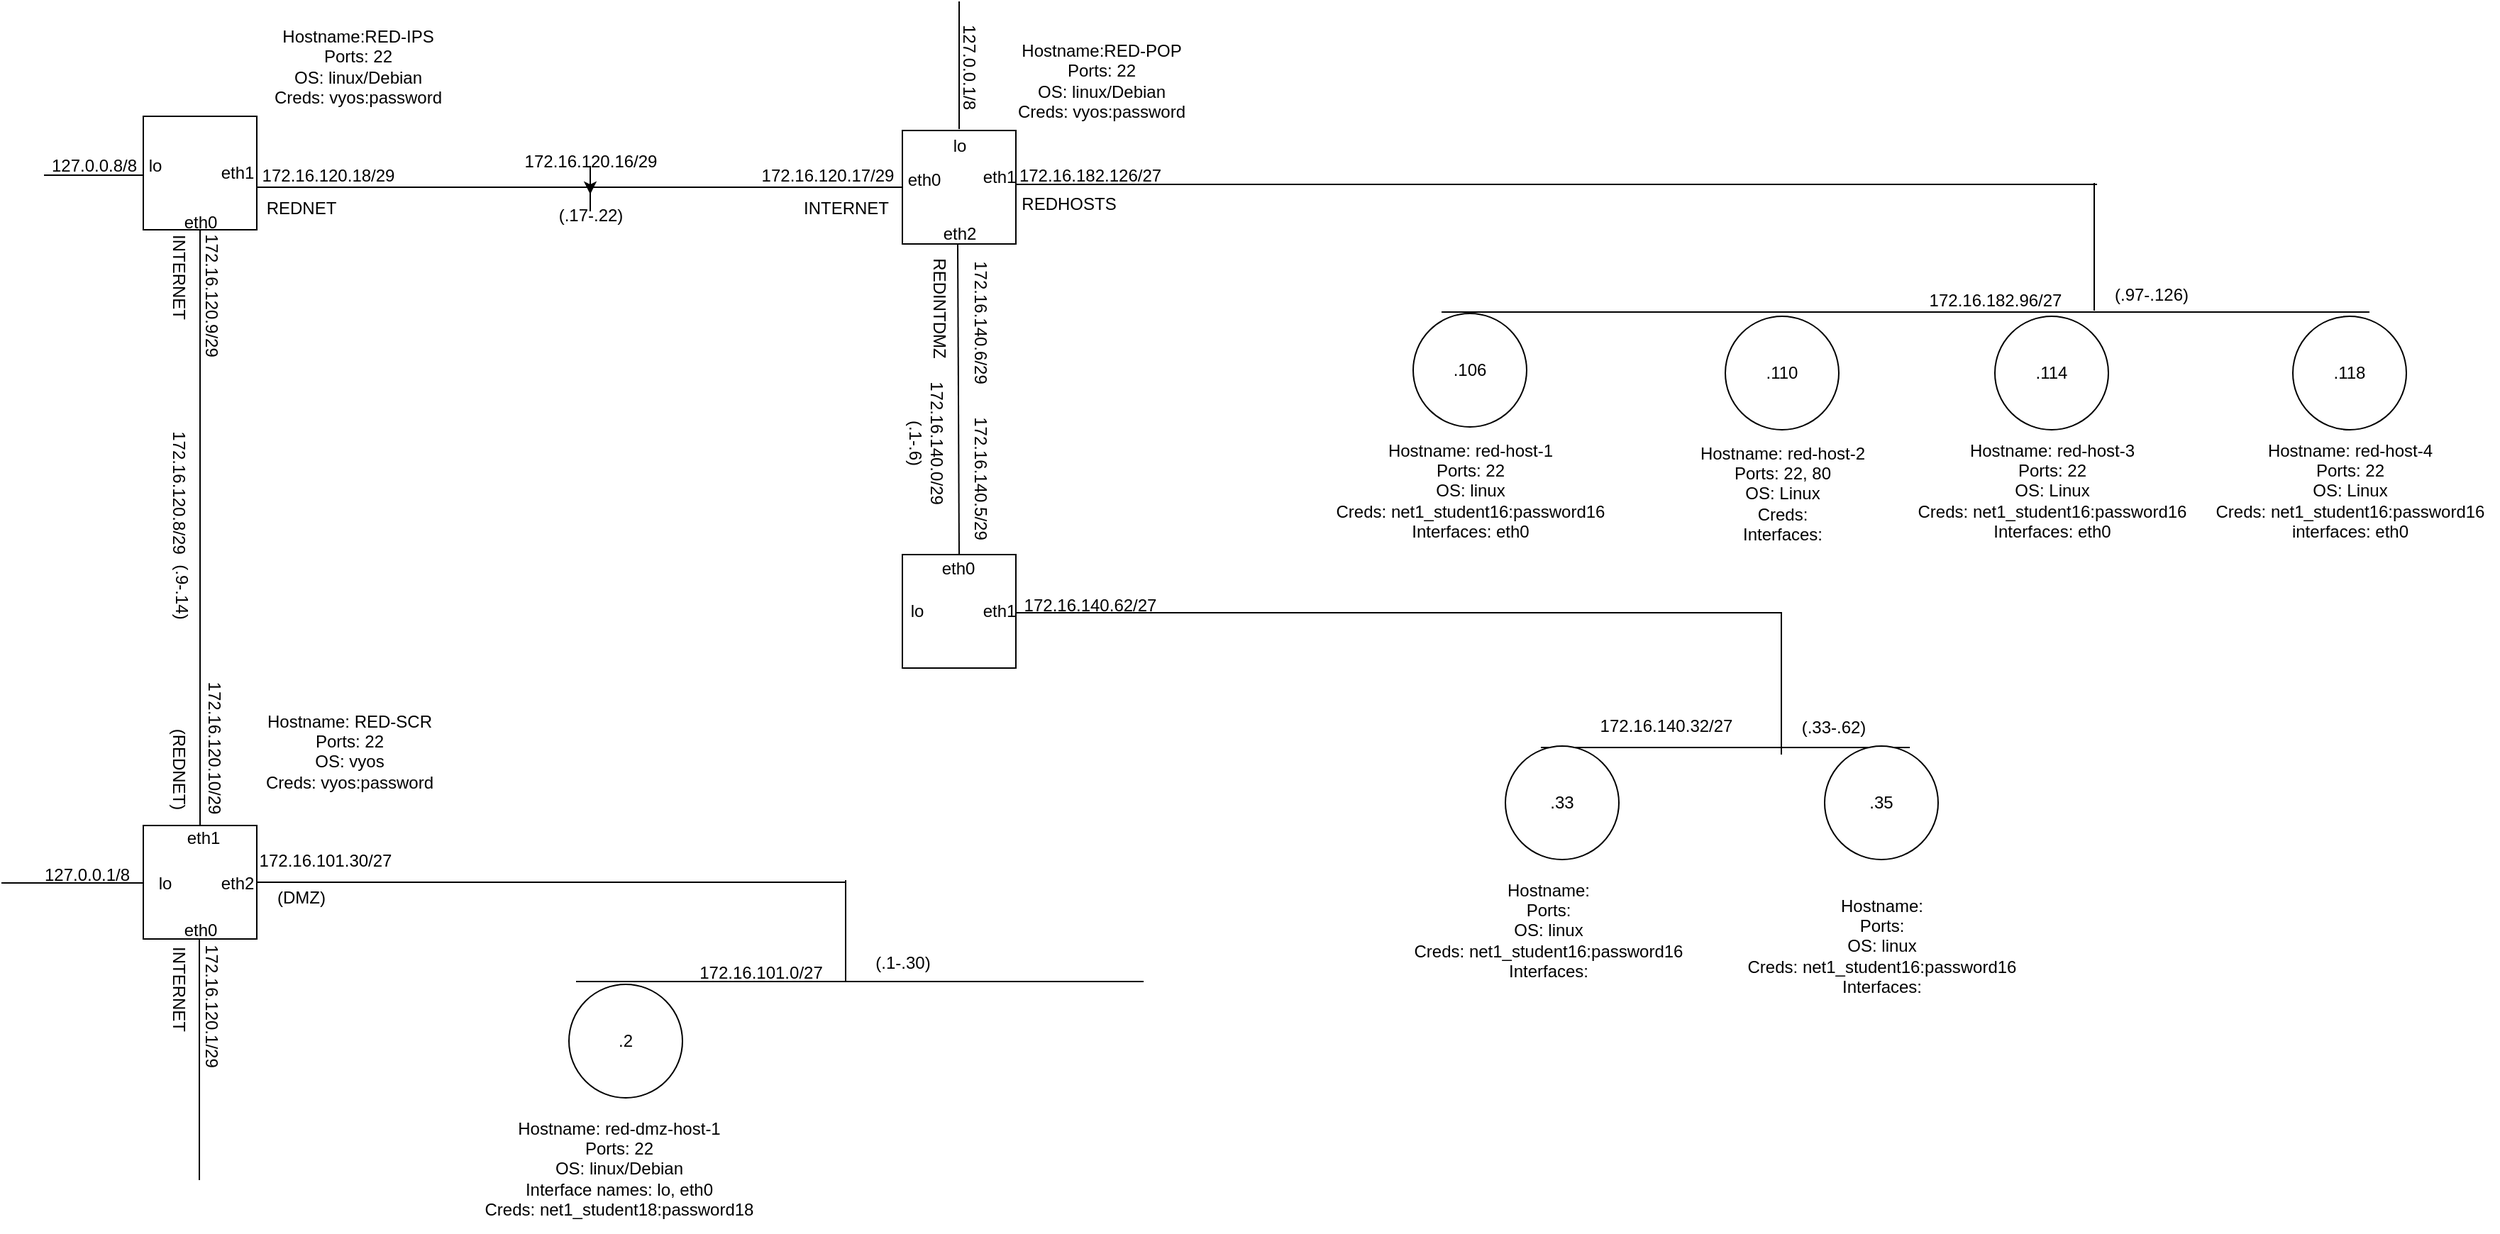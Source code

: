 <mxfile version="25.0.3">
  <diagram name="Page-1" id="EmWJjg_4pRdYNwxKdGju">
    <mxGraphModel dx="1762" dy="1195" grid="1" gridSize="10" guides="1" tooltips="1" connect="1" arrows="1" fold="1" page="0" pageScale="1" pageWidth="850" pageHeight="1100" math="0" shadow="0">
      <root>
        <mxCell id="0" />
        <mxCell id="1" parent="0" />
        <mxCell id="wwc7W0PknIxv3wh95yBr-6" value=".2" style="ellipse;whiteSpace=wrap;html=1;aspect=fixed;" vertex="1" parent="1">
          <mxGeometry x="385" y="562" width="80" height="80" as="geometry" />
        </mxCell>
        <mxCell id="wwc7W0PknIxv3wh95yBr-21" value="&lt;div&gt;Hostname: red-dmz-host-1&lt;br&gt;&lt;/div&gt;&lt;div&gt;Ports: 22&lt;br&gt;&lt;/div&gt;&lt;div&gt;OS: linux/Debian&lt;br&gt;&lt;/div&gt;&lt;div&gt;Interface names: lo, eth0&lt;br&gt;&lt;/div&gt;&lt;div&gt;Creds: net1_student18:password18&lt;br&gt;&lt;/div&gt;" style="text;html=1;align=center;verticalAlign=middle;resizable=0;points=[];autosize=1;strokeColor=none;fillColor=none;" vertex="1" parent="1">
          <mxGeometry x="315" y="647" width="210" height="90" as="geometry" />
        </mxCell>
        <mxCell id="wwc7W0PknIxv3wh95yBr-31" value="" style="whiteSpace=wrap;html=1;aspect=fixed;" vertex="1" parent="1">
          <mxGeometry x="85" y="450" width="80" height="80" as="geometry" />
        </mxCell>
        <mxCell id="wwc7W0PknIxv3wh95yBr-32" value="172.16.120.1/29" style="text;html=1;align=center;verticalAlign=middle;resizable=0;points=[];autosize=1;strokeColor=none;fillColor=none;rotation=90;" vertex="1" parent="1">
          <mxGeometry x="78" y="562" width="110" height="30" as="geometry" />
        </mxCell>
        <mxCell id="wwc7W0PknIxv3wh95yBr-37" value="eth0" style="text;html=1;align=center;verticalAlign=middle;resizable=0;points=[];autosize=1;strokeColor=none;fillColor=none;" vertex="1" parent="1">
          <mxGeometry x="100" y="509" width="50" height="30" as="geometry" />
        </mxCell>
        <mxCell id="wwc7W0PknIxv3wh95yBr-38" value="eth1" style="text;html=1;align=center;verticalAlign=middle;resizable=0;points=[];autosize=1;strokeColor=none;fillColor=none;" vertex="1" parent="1">
          <mxGeometry x="102" y="444" width="50" height="30" as="geometry" />
        </mxCell>
        <mxCell id="wwc7W0PknIxv3wh95yBr-39" value="172.16.120.10/29" style="text;html=1;align=center;verticalAlign=middle;resizable=0;points=[];autosize=1;strokeColor=none;fillColor=none;rotation=90;" vertex="1" parent="1">
          <mxGeometry x="75" y="380" width="120" height="30" as="geometry" />
        </mxCell>
        <mxCell id="wwc7W0PknIxv3wh95yBr-40" value="eth2" style="text;html=1;align=center;verticalAlign=middle;resizable=0;points=[];autosize=1;strokeColor=none;fillColor=none;" vertex="1" parent="1">
          <mxGeometry x="126" y="476" width="50" height="30" as="geometry" />
        </mxCell>
        <mxCell id="wwc7W0PknIxv3wh95yBr-41" value="172.16.101.30/27" style="text;html=1;align=center;verticalAlign=middle;resizable=0;points=[];autosize=1;strokeColor=none;fillColor=none;" vertex="1" parent="1">
          <mxGeometry x="153" y="460" width="120" height="30" as="geometry" />
        </mxCell>
        <mxCell id="wwc7W0PknIxv3wh95yBr-43" value="" style="endArrow=none;html=1;rounded=0;" edge="1" parent="1">
          <mxGeometry width="50" height="50" relative="1" as="geometry">
            <mxPoint x="165" y="490" as="sourcePoint" />
            <mxPoint x="580" y="490" as="targetPoint" />
          </mxGeometry>
        </mxCell>
        <mxCell id="wwc7W0PknIxv3wh95yBr-44" value="" style="endArrow=none;html=1;rounded=0;" edge="1" parent="1">
          <mxGeometry width="50" height="50" relative="1" as="geometry">
            <mxPoint x="125" y="450" as="sourcePoint" />
            <mxPoint x="125" y="30" as="targetPoint" />
          </mxGeometry>
        </mxCell>
        <mxCell id="wwc7W0PknIxv3wh95yBr-46" value="" style="endArrow=none;html=1;rounded=0;" edge="1" parent="1">
          <mxGeometry width="50" height="50" relative="1" as="geometry">
            <mxPoint x="124.5" y="700" as="sourcePoint" />
            <mxPoint x="124.5" y="530" as="targetPoint" />
          </mxGeometry>
        </mxCell>
        <mxCell id="wwc7W0PknIxv3wh95yBr-47" value="" style="endArrow=none;html=1;rounded=0;" edge="1" parent="1">
          <mxGeometry width="50" height="50" relative="1" as="geometry">
            <mxPoint x="-15" y="490.5" as="sourcePoint" />
            <mxPoint x="85" y="490.5" as="targetPoint" />
          </mxGeometry>
        </mxCell>
        <mxCell id="wwc7W0PknIxv3wh95yBr-48" value="lo" style="text;html=1;align=center;verticalAlign=middle;resizable=0;points=[];autosize=1;strokeColor=none;fillColor=none;" vertex="1" parent="1">
          <mxGeometry x="85" y="476" width="30" height="30" as="geometry" />
        </mxCell>
        <mxCell id="wwc7W0PknIxv3wh95yBr-49" value="127.0.0.1/8" style="text;html=1;align=center;verticalAlign=middle;resizable=0;points=[];autosize=1;strokeColor=none;fillColor=none;" vertex="1" parent="1">
          <mxGeometry x="5" y="470" width="80" height="30" as="geometry" />
        </mxCell>
        <mxCell id="wwc7W0PknIxv3wh95yBr-50" value="(DMZ)" style="text;html=1;align=center;verticalAlign=middle;resizable=0;points=[];autosize=1;strokeColor=none;fillColor=none;" vertex="1" parent="1">
          <mxGeometry x="166" y="486" width="60" height="30" as="geometry" />
        </mxCell>
        <mxCell id="wwc7W0PknIxv3wh95yBr-51" value="(REDNET)" style="text;html=1;align=center;verticalAlign=middle;resizable=0;points=[];autosize=1;strokeColor=none;fillColor=none;rotation=90;" vertex="1" parent="1">
          <mxGeometry x="70" y="395" width="80" height="30" as="geometry" />
        </mxCell>
        <mxCell id="wwc7W0PknIxv3wh95yBr-52" value="INTERNET" style="text;html=1;align=center;verticalAlign=middle;resizable=0;points=[];autosize=1;strokeColor=none;fillColor=none;rotation=90;" vertex="1" parent="1">
          <mxGeometry x="70" y="550" width="80" height="30" as="geometry" />
        </mxCell>
        <mxCell id="wwc7W0PknIxv3wh95yBr-53" value="" style="endArrow=none;html=1;rounded=0;" edge="1" parent="1">
          <mxGeometry width="50" height="50" relative="1" as="geometry">
            <mxPoint x="580" y="559.5" as="sourcePoint" />
            <mxPoint x="580" y="488.5" as="targetPoint" />
            <Array as="points">
              <mxPoint x="580" y="529.5" />
            </Array>
          </mxGeometry>
        </mxCell>
        <mxCell id="wwc7W0PknIxv3wh95yBr-54" value="" style="endArrow=none;html=1;rounded=0;" edge="1" parent="1">
          <mxGeometry width="50" height="50" relative="1" as="geometry">
            <mxPoint x="390" y="560" as="sourcePoint" />
            <mxPoint x="790" y="560" as="targetPoint" />
          </mxGeometry>
        </mxCell>
        <mxCell id="wwc7W0PknIxv3wh95yBr-55" value="172.16.101.0/27" style="text;html=1;align=center;verticalAlign=middle;resizable=0;points=[];autosize=1;strokeColor=none;fillColor=none;" vertex="1" parent="1">
          <mxGeometry x="465" y="539" width="110" height="30" as="geometry" />
        </mxCell>
        <mxCell id="wwc7W0PknIxv3wh95yBr-56" value="(.1-.30)" style="text;html=1;align=center;verticalAlign=middle;resizable=0;points=[];autosize=1;strokeColor=none;fillColor=none;" vertex="1" parent="1">
          <mxGeometry x="590" y="532" width="60" height="30" as="geometry" />
        </mxCell>
        <mxCell id="wwc7W0PknIxv3wh95yBr-57" value="&lt;div&gt;Hostname: RED-SCR&lt;/div&gt;&lt;div&gt;Ports: 22&lt;/div&gt;&lt;div&gt;OS: vyos&lt;br&gt;&lt;/div&gt;&lt;div&gt;Creds: vyos:password&lt;br&gt;&lt;/div&gt;&lt;div&gt;&lt;br&gt;&lt;/div&gt;" style="text;html=1;align=center;verticalAlign=middle;resizable=0;points=[];autosize=1;strokeColor=none;fillColor=none;" vertex="1" parent="1">
          <mxGeometry x="160" y="360" width="140" height="90" as="geometry" />
        </mxCell>
        <mxCell id="wwc7W0PknIxv3wh95yBr-60" value="172.16.120.8/29" style="text;html=1;align=center;verticalAlign=middle;resizable=0;points=[];autosize=1;strokeColor=none;fillColor=none;rotation=90;" vertex="1" parent="1">
          <mxGeometry x="55" y="200" width="110" height="30" as="geometry" />
        </mxCell>
        <mxCell id="wwc7W0PknIxv3wh95yBr-61" value="(.9-.14)" style="text;html=1;align=center;verticalAlign=middle;resizable=0;points=[];autosize=1;strokeColor=none;fillColor=none;rotation=90;" vertex="1" parent="1">
          <mxGeometry x="82" y="270" width="60" height="30" as="geometry" />
        </mxCell>
        <mxCell id="wwc7W0PknIxv3wh95yBr-63" value="&lt;div&gt;Hostname:RED-IPS&lt;br&gt;&lt;/div&gt;&lt;div&gt;Ports: 22&lt;br&gt;&lt;/div&gt;&lt;div&gt;OS: linux/Debian&lt;br&gt;&lt;/div&gt;&lt;div&gt;Creds: vyos:password&lt;/div&gt;" style="text;html=1;align=center;verticalAlign=middle;resizable=0;points=[];autosize=1;strokeColor=none;fillColor=none;rotation=0;" vertex="1" parent="1">
          <mxGeometry x="166" y="-120" width="140" height="70" as="geometry" />
        </mxCell>
        <mxCell id="wwc7W0PknIxv3wh95yBr-64" value="" style="whiteSpace=wrap;html=1;aspect=fixed;" vertex="1" parent="1">
          <mxGeometry x="85" y="-50" width="80" height="80" as="geometry" />
        </mxCell>
        <mxCell id="wwc7W0PknIxv3wh95yBr-65" value="172.16.120.9/29" style="text;html=1;align=center;verticalAlign=middle;resizable=0;points=[];autosize=1;strokeColor=none;fillColor=none;rotation=90;" vertex="1" parent="1">
          <mxGeometry x="78" y="61" width="110" height="30" as="geometry" />
        </mxCell>
        <mxCell id="wwc7W0PknIxv3wh95yBr-66" value="eth0" style="text;html=1;align=center;verticalAlign=middle;resizable=0;points=[];autosize=1;strokeColor=none;fillColor=none;" vertex="1" parent="1">
          <mxGeometry x="100" y="10" width="50" height="30" as="geometry" />
        </mxCell>
        <mxCell id="wwc7W0PknIxv3wh95yBr-67" value="eth1" style="text;html=1;align=center;verticalAlign=middle;resizable=0;points=[];autosize=1;strokeColor=none;fillColor=none;" vertex="1" parent="1">
          <mxGeometry x="126" y="-25" width="50" height="30" as="geometry" />
        </mxCell>
        <mxCell id="wwc7W0PknIxv3wh95yBr-68" value="" style="endArrow=none;html=1;rounded=0;" edge="1" parent="1">
          <mxGeometry width="50" height="50" relative="1" as="geometry">
            <mxPoint x="165" as="sourcePoint" />
            <mxPoint x="620" as="targetPoint" />
          </mxGeometry>
        </mxCell>
        <mxCell id="wwc7W0PknIxv3wh95yBr-69" value="172.16.120.18/29" style="text;html=1;align=center;verticalAlign=middle;resizable=0;points=[];autosize=1;strokeColor=none;fillColor=none;" vertex="1" parent="1">
          <mxGeometry x="155" y="-23" width="120" height="30" as="geometry" />
        </mxCell>
        <mxCell id="wwc7W0PknIxv3wh95yBr-70" value="INTERNET" style="text;html=1;align=center;verticalAlign=middle;resizable=0;points=[];autosize=1;strokeColor=none;fillColor=none;rotation=90;" vertex="1" parent="1">
          <mxGeometry x="70" y="48" width="80" height="30" as="geometry" />
        </mxCell>
        <mxCell id="wwc7W0PknIxv3wh95yBr-71" value="REDNET" style="text;html=1;align=center;verticalAlign=middle;resizable=0;points=[];autosize=1;strokeColor=none;fillColor=none;" vertex="1" parent="1">
          <mxGeometry x="161" width="70" height="30" as="geometry" />
        </mxCell>
        <mxCell id="wwc7W0PknIxv3wh95yBr-72" value="lo" style="text;html=1;align=center;verticalAlign=middle;resizable=0;points=[];autosize=1;strokeColor=none;fillColor=none;" vertex="1" parent="1">
          <mxGeometry x="78" y="-30" width="30" height="30" as="geometry" />
        </mxCell>
        <mxCell id="wwc7W0PknIxv3wh95yBr-73" value="" style="endArrow=none;html=1;rounded=0;" edge="1" parent="1">
          <mxGeometry width="50" height="50" relative="1" as="geometry">
            <mxPoint x="15" y="-8.5" as="sourcePoint" />
            <mxPoint x="85" y="-8.5" as="targetPoint" />
          </mxGeometry>
        </mxCell>
        <mxCell id="wwc7W0PknIxv3wh95yBr-74" value="127.0.0.8/8" style="text;html=1;align=center;verticalAlign=middle;resizable=0;points=[];autosize=1;strokeColor=none;fillColor=none;" vertex="1" parent="1">
          <mxGeometry x="10" y="-30" width="80" height="30" as="geometry" />
        </mxCell>
        <mxCell id="wwc7W0PknIxv3wh95yBr-75" value="172.16.120.17/29" style="text;html=1;align=center;verticalAlign=middle;resizable=0;points=[];autosize=1;strokeColor=none;fillColor=none;" vertex="1" parent="1">
          <mxGeometry x="507" y="-23" width="120" height="30" as="geometry" />
        </mxCell>
        <mxCell id="wwc7W0PknIxv3wh95yBr-77" value="" style="whiteSpace=wrap;html=1;aspect=fixed;" vertex="1" parent="1">
          <mxGeometry x="620" y="-40" width="80" height="80" as="geometry" />
        </mxCell>
        <mxCell id="wwc7W0PknIxv3wh95yBr-78" value="&lt;div&gt;Hostname:RED-POP&lt;br&gt;&lt;/div&gt;&lt;div&gt;Ports: 22&lt;br&gt;&lt;/div&gt;&lt;div&gt;OS: linux/Debian&lt;br&gt;&lt;/div&gt;&lt;div&gt;Creds: vyos:password&lt;/div&gt;" style="text;html=1;align=center;verticalAlign=middle;resizable=0;points=[];autosize=1;strokeColor=none;fillColor=none;rotation=0;" vertex="1" parent="1">
          <mxGeometry x="690" y="-110" width="140" height="70" as="geometry" />
        </mxCell>
        <mxCell id="wwc7W0PknIxv3wh95yBr-79" value="eth0" style="text;html=1;align=center;verticalAlign=middle;resizable=0;points=[];autosize=1;strokeColor=none;fillColor=none;" vertex="1" parent="1">
          <mxGeometry x="610" y="-20" width="50" height="30" as="geometry" />
        </mxCell>
        <mxCell id="wwc7W0PknIxv3wh95yBr-80" value="INTERNET" style="text;html=1;align=center;verticalAlign=middle;resizable=0;points=[];autosize=1;strokeColor=none;fillColor=none;" vertex="1" parent="1">
          <mxGeometry x="540" width="80" height="30" as="geometry" />
        </mxCell>
        <mxCell id="wwc7W0PknIxv3wh95yBr-81" value="eth1" style="text;html=1;align=center;verticalAlign=middle;resizable=0;points=[];autosize=1;strokeColor=none;fillColor=none;" vertex="1" parent="1">
          <mxGeometry x="663" y="-22" width="50" height="30" as="geometry" />
        </mxCell>
        <mxCell id="wwc7W0PknIxv3wh95yBr-82" value="eth2" style="text;html=1;align=center;verticalAlign=middle;resizable=0;points=[];autosize=1;strokeColor=none;fillColor=none;" vertex="1" parent="1">
          <mxGeometry x="635" y="18" width="50" height="30" as="geometry" />
        </mxCell>
        <mxCell id="wwc7W0PknIxv3wh95yBr-83" value="lo" style="text;html=1;align=center;verticalAlign=middle;resizable=0;points=[];autosize=1;strokeColor=none;fillColor=none;" vertex="1" parent="1">
          <mxGeometry x="645" y="-44" width="30" height="30" as="geometry" />
        </mxCell>
        <mxCell id="wwc7W0PknIxv3wh95yBr-84" value="" style="endArrow=none;html=1;rounded=0;exitX=0.5;exitY=0;exitDx=0;exitDy=0;" edge="1" parent="1" source="wwc7W0PknIxv3wh95yBr-111">
          <mxGeometry width="50" height="50" relative="1" as="geometry">
            <mxPoint x="660" y="200" as="sourcePoint" />
            <mxPoint x="659" y="40" as="targetPoint" />
          </mxGeometry>
        </mxCell>
        <mxCell id="wwc7W0PknIxv3wh95yBr-85" value="" style="endArrow=none;html=1;rounded=0;" edge="1" parent="1">
          <mxGeometry width="50" height="50" relative="1" as="geometry">
            <mxPoint x="660" y="-41" as="sourcePoint" />
            <mxPoint x="660" y="-131" as="targetPoint" />
          </mxGeometry>
        </mxCell>
        <mxCell id="wwc7W0PknIxv3wh95yBr-87" value="127.0.0.1/8" style="text;html=1;align=center;verticalAlign=middle;resizable=0;points=[];autosize=1;strokeColor=none;fillColor=none;rotation=90;" vertex="1" parent="1">
          <mxGeometry x="627" y="-100" width="80" height="30" as="geometry" />
        </mxCell>
        <mxCell id="wwc7W0PknIxv3wh95yBr-88" value="" style="endArrow=none;html=1;rounded=0;" edge="1" parent="1">
          <mxGeometry width="50" height="50" relative="1" as="geometry">
            <mxPoint x="700" y="-2" as="sourcePoint" />
            <mxPoint x="1462" y="-2" as="targetPoint" />
          </mxGeometry>
        </mxCell>
        <mxCell id="wwc7W0PknIxv3wh95yBr-89" value="172.16.182.126/27" style="text;html=1;align=center;verticalAlign=middle;resizable=0;points=[];autosize=1;strokeColor=none;fillColor=none;" vertex="1" parent="1">
          <mxGeometry x="692" y="-23" width="120" height="30" as="geometry" />
        </mxCell>
        <mxCell id="wwc7W0PknIxv3wh95yBr-90" value="172.16.140.6/29" style="text;html=1;align=center;verticalAlign=middle;resizable=0;points=[];autosize=1;strokeColor=none;fillColor=none;rotation=90;" vertex="1" parent="1">
          <mxGeometry x="620" y="80" width="110" height="30" as="geometry" />
        </mxCell>
        <mxCell id="wwc7W0PknIxv3wh95yBr-91" value="REDHOSTS" style="text;html=1;align=center;verticalAlign=middle;resizable=0;points=[];autosize=1;strokeColor=none;fillColor=none;" vertex="1" parent="1">
          <mxGeometry x="692" y="-3" width="90" height="30" as="geometry" />
        </mxCell>
        <mxCell id="wwc7W0PknIxv3wh95yBr-92" value="REDINTDMZ" style="text;html=1;align=center;verticalAlign=middle;resizable=0;points=[];autosize=1;strokeColor=none;fillColor=none;rotation=90;" vertex="1" parent="1">
          <mxGeometry x="601" y="70" width="90" height="30" as="geometry" />
        </mxCell>
        <mxCell id="wwc7W0PknIxv3wh95yBr-93" value="172.16.182.96/27" style="text;html=1;align=center;verticalAlign=middle;resizable=0;points=[];autosize=1;strokeColor=none;fillColor=none;" vertex="1" parent="1">
          <mxGeometry x="1330" y="65" width="120" height="30" as="geometry" />
        </mxCell>
        <mxCell id="wwc7W0PknIxv3wh95yBr-94" value="" style="endArrow=none;html=1;rounded=0;" edge="1" parent="1">
          <mxGeometry width="50" height="50" relative="1" as="geometry">
            <mxPoint x="1460" y="87" as="sourcePoint" />
            <mxPoint x="1460" y="-3" as="targetPoint" />
          </mxGeometry>
        </mxCell>
        <mxCell id="wwc7W0PknIxv3wh95yBr-95" value="" style="endArrow=none;html=1;rounded=0;" edge="1" parent="1">
          <mxGeometry width="50" height="50" relative="1" as="geometry">
            <mxPoint x="1000" y="88" as="sourcePoint" />
            <mxPoint x="1654" y="88" as="targetPoint" />
          </mxGeometry>
        </mxCell>
        <mxCell id="wwc7W0PknIxv3wh95yBr-96" value="(.97-.126)" style="text;html=1;align=center;verticalAlign=middle;resizable=0;points=[];autosize=1;strokeColor=none;fillColor=none;" vertex="1" parent="1">
          <mxGeometry x="1460" y="61" width="80" height="30" as="geometry" />
        </mxCell>
        <mxCell id="wwc7W0PknIxv3wh95yBr-99" value="" style="edgeStyle=orthogonalEdgeStyle;rounded=0;orthogonalLoop=1;jettySize=auto;html=1;" edge="1" parent="1" source="wwc7W0PknIxv3wh95yBr-97" target="wwc7W0PknIxv3wh95yBr-98">
          <mxGeometry relative="1" as="geometry" />
        </mxCell>
        <mxCell id="wwc7W0PknIxv3wh95yBr-97" value="172.16.120.16/29" style="text;html=1;align=center;verticalAlign=middle;resizable=0;points=[];autosize=1;strokeColor=none;fillColor=none;" vertex="1" parent="1">
          <mxGeometry x="340" y="-33" width="120" height="30" as="geometry" />
        </mxCell>
        <mxCell id="wwc7W0PknIxv3wh95yBr-98" value="(.17-.22)" style="text;html=1;align=center;verticalAlign=middle;resizable=0;points=[];autosize=1;strokeColor=none;fillColor=none;" vertex="1" parent="1">
          <mxGeometry x="365" y="5" width="70" height="30" as="geometry" />
        </mxCell>
        <mxCell id="wwc7W0PknIxv3wh95yBr-100" value=".106" style="ellipse;whiteSpace=wrap;html=1;aspect=fixed;" vertex="1" parent="1">
          <mxGeometry x="980" y="89" width="80" height="80" as="geometry" />
        </mxCell>
        <mxCell id="wwc7W0PknIxv3wh95yBr-101" value=".110" style="ellipse;whiteSpace=wrap;html=1;aspect=fixed;" vertex="1" parent="1">
          <mxGeometry x="1200" y="91" width="80" height="80" as="geometry" />
        </mxCell>
        <mxCell id="wwc7W0PknIxv3wh95yBr-102" value=".114" style="ellipse;whiteSpace=wrap;html=1;aspect=fixed;" vertex="1" parent="1">
          <mxGeometry x="1390" y="91" width="80" height="80" as="geometry" />
        </mxCell>
        <mxCell id="wwc7W0PknIxv3wh95yBr-103" value=".118" style="ellipse;whiteSpace=wrap;html=1;aspect=fixed;" vertex="1" parent="1">
          <mxGeometry x="1600" y="91" width="80" height="80" as="geometry" />
        </mxCell>
        <mxCell id="wwc7W0PknIxv3wh95yBr-104" value="&lt;div&gt;Hostname: red-host-1&lt;br&gt;&lt;/div&gt;&lt;div&gt;Ports: 22&lt;br&gt;&lt;/div&gt;&lt;div&gt;OS: linux&lt;br&gt;&lt;/div&gt;&lt;div&gt;Creds: net1_student16:password16&lt;/div&gt;&lt;div&gt;Interfaces: eth0&lt;br&gt;&lt;/div&gt;" style="text;html=1;align=center;verticalAlign=middle;resizable=0;points=[];autosize=1;strokeColor=none;fillColor=none;rotation=0;" vertex="1" parent="1">
          <mxGeometry x="915" y="169" width="210" height="90" as="geometry" />
        </mxCell>
        <mxCell id="wwc7W0PknIxv3wh95yBr-108" value="&lt;div&gt;Hostname: red-host-2&lt;/div&gt;&lt;div&gt;Ports: 22, 80&lt;br&gt;&lt;/div&gt;&lt;div&gt;OS: Linux&lt;br&gt;&lt;/div&gt;&lt;div&gt;Creds:&lt;br&gt;&lt;/div&gt;&lt;div&gt;Interfaces: &lt;br&gt;&lt;/div&gt;" style="text;html=1;align=center;verticalAlign=middle;resizable=0;points=[];autosize=1;strokeColor=none;fillColor=none;rotation=0;" vertex="1" parent="1">
          <mxGeometry x="1170" y="171" width="140" height="90" as="geometry" />
        </mxCell>
        <mxCell id="wwc7W0PknIxv3wh95yBr-109" value="&lt;div&gt;Hostname: red-host-3&lt;br&gt;&lt;/div&gt;&lt;div&gt;Ports: 22 &lt;br&gt;&lt;/div&gt;&lt;div&gt;OS: Linux&lt;br&gt;&lt;/div&gt;&lt;div&gt;Creds: net1_student16:password16&lt;/div&gt;&lt;div&gt;Interfaces: eth0&lt;br&gt;&lt;/div&gt;" style="text;html=1;align=center;verticalAlign=middle;resizable=0;points=[];autosize=1;strokeColor=none;fillColor=none;rotation=0;" vertex="1" parent="1">
          <mxGeometry x="1325" y="169" width="210" height="90" as="geometry" />
        </mxCell>
        <mxCell id="wwc7W0PknIxv3wh95yBr-110" value="&lt;div&gt;Hostname: red-host-4&lt;br&gt;&lt;/div&gt;&lt;div&gt;Ports: 22&lt;br&gt;&lt;/div&gt;&lt;div&gt;OS: Linux&lt;br&gt;&lt;/div&gt;&lt;div&gt;Creds:&amp;nbsp;net1_student16:password16 &lt;/div&gt;&lt;div&gt;interfaces: eth0&lt;br&gt;&lt;/div&gt;" style="text;html=1;align=center;verticalAlign=middle;resizable=0;points=[];autosize=1;strokeColor=none;fillColor=none;rotation=0;" vertex="1" parent="1">
          <mxGeometry x="1535" y="169" width="210" height="90" as="geometry" />
        </mxCell>
        <mxCell id="wwc7W0PknIxv3wh95yBr-111" value="" style="whiteSpace=wrap;html=1;aspect=fixed;" vertex="1" parent="1">
          <mxGeometry x="620" y="259" width="80" height="80" as="geometry" />
        </mxCell>
        <mxCell id="wwc7W0PknIxv3wh95yBr-112" value="172.16.140.5/29" style="text;html=1;align=center;verticalAlign=middle;resizable=0;points=[];autosize=1;strokeColor=none;fillColor=none;rotation=90;" vertex="1" parent="1">
          <mxGeometry x="620" y="190" width="110" height="30" as="geometry" />
        </mxCell>
        <mxCell id="wwc7W0PknIxv3wh95yBr-113" value="&lt;div&gt;172.16.140.0/29&lt;/div&gt;&lt;div&gt;(.1-.6)&lt;br&gt;&lt;/div&gt;" style="text;html=1;align=center;verticalAlign=middle;resizable=0;points=[];autosize=1;strokeColor=none;fillColor=none;rotation=90;" vertex="1" parent="1">
          <mxGeometry x="582" y="160" width="110" height="40" as="geometry" />
        </mxCell>
        <mxCell id="wwc7W0PknIxv3wh95yBr-114" value="eth0" style="text;html=1;align=center;verticalAlign=middle;resizable=0;points=[];autosize=1;strokeColor=none;fillColor=none;" vertex="1" parent="1">
          <mxGeometry x="634" y="254" width="50" height="30" as="geometry" />
        </mxCell>
        <mxCell id="wwc7W0PknIxv3wh95yBr-115" value="eth1" style="text;html=1;align=center;verticalAlign=middle;resizable=0;points=[];autosize=1;strokeColor=none;fillColor=none;" vertex="1" parent="1">
          <mxGeometry x="663" y="284" width="50" height="30" as="geometry" />
        </mxCell>
        <mxCell id="wwc7W0PknIxv3wh95yBr-116" value="lo" style="text;html=1;align=center;verticalAlign=middle;resizable=0;points=[];autosize=1;strokeColor=none;fillColor=none;" vertex="1" parent="1">
          <mxGeometry x="615" y="284" width="30" height="30" as="geometry" />
        </mxCell>
        <mxCell id="wwc7W0PknIxv3wh95yBr-117" value="" style="endArrow=none;html=1;rounded=0;" edge="1" parent="1">
          <mxGeometry width="50" height="50" relative="1" as="geometry">
            <mxPoint x="700" y="300" as="sourcePoint" />
            <mxPoint x="1240" y="300" as="targetPoint" />
          </mxGeometry>
        </mxCell>
        <mxCell id="wwc7W0PknIxv3wh95yBr-118" value="172.16.140.62/27" style="text;html=1;align=center;verticalAlign=middle;resizable=0;points=[];autosize=1;strokeColor=none;fillColor=none;" vertex="1" parent="1">
          <mxGeometry x="692" y="280" width="120" height="30" as="geometry" />
        </mxCell>
        <mxCell id="wwc7W0PknIxv3wh95yBr-120" value="" style="endArrow=none;html=1;rounded=0;" edge="1" parent="1">
          <mxGeometry width="50" height="50" relative="1" as="geometry">
            <mxPoint x="1239.5" y="400" as="sourcePoint" />
            <mxPoint x="1239.5" y="300" as="targetPoint" />
          </mxGeometry>
        </mxCell>
        <mxCell id="wwc7W0PknIxv3wh95yBr-121" value="" style="endArrow=none;html=1;rounded=0;" edge="1" parent="1">
          <mxGeometry width="50" height="50" relative="1" as="geometry">
            <mxPoint x="1070" y="395" as="sourcePoint" />
            <mxPoint x="1330" y="395" as="targetPoint" />
          </mxGeometry>
        </mxCell>
        <mxCell id="wwc7W0PknIxv3wh95yBr-122" value="172.16.140.32/27" style="text;html=1;align=center;verticalAlign=middle;resizable=0;points=[];autosize=1;strokeColor=none;fillColor=none;" vertex="1" parent="1">
          <mxGeometry x="1098" y="365" width="120" height="30" as="geometry" />
        </mxCell>
        <mxCell id="wwc7W0PknIxv3wh95yBr-123" value="(.33-.62)" style="text;html=1;align=center;verticalAlign=middle;resizable=0;points=[];autosize=1;strokeColor=none;fillColor=none;" vertex="1" parent="1">
          <mxGeometry x="1241" y="366" width="70" height="30" as="geometry" />
        </mxCell>
        <mxCell id="wwc7W0PknIxv3wh95yBr-124" value=".33" style="ellipse;whiteSpace=wrap;html=1;aspect=fixed;" vertex="1" parent="1">
          <mxGeometry x="1045" y="394" width="80" height="80" as="geometry" />
        </mxCell>
        <mxCell id="wwc7W0PknIxv3wh95yBr-125" value=".35" style="ellipse;whiteSpace=wrap;html=1;aspect=fixed;" vertex="1" parent="1">
          <mxGeometry x="1270" y="394" width="80" height="80" as="geometry" />
        </mxCell>
        <mxCell id="wwc7W0PknIxv3wh95yBr-126" value="&lt;div&gt;Hostname:&lt;br&gt;&lt;/div&gt;&lt;div&gt;Ports:&lt;br&gt;&lt;/div&gt;&lt;div&gt;OS: linux&lt;br&gt;&lt;/div&gt;&lt;div&gt;Creds: net1_student16:password16&lt;/div&gt;&lt;div&gt;Interfaces:&lt;br&gt;&lt;/div&gt;" style="text;html=1;align=center;verticalAlign=middle;resizable=0;points=[];autosize=1;strokeColor=none;fillColor=none;rotation=0;" vertex="1" parent="1">
          <mxGeometry x="970" y="479" width="210" height="90" as="geometry" />
        </mxCell>
        <mxCell id="wwc7W0PknIxv3wh95yBr-127" value="&lt;div&gt;Hostname:&lt;br&gt;&lt;/div&gt;&lt;div&gt;Ports: &lt;br&gt;&lt;/div&gt;&lt;div&gt;OS: linux&lt;br&gt;&lt;/div&gt;&lt;div&gt;Creds: net1_student16:password16&lt;/div&gt;&lt;div&gt;Interfaces: &lt;br&gt;&lt;/div&gt;" style="text;html=1;align=center;verticalAlign=middle;resizable=0;points=[];autosize=1;strokeColor=none;fillColor=none;rotation=0;" vertex="1" parent="1">
          <mxGeometry x="1205" y="490" width="210" height="90" as="geometry" />
        </mxCell>
      </root>
    </mxGraphModel>
  </diagram>
</mxfile>
